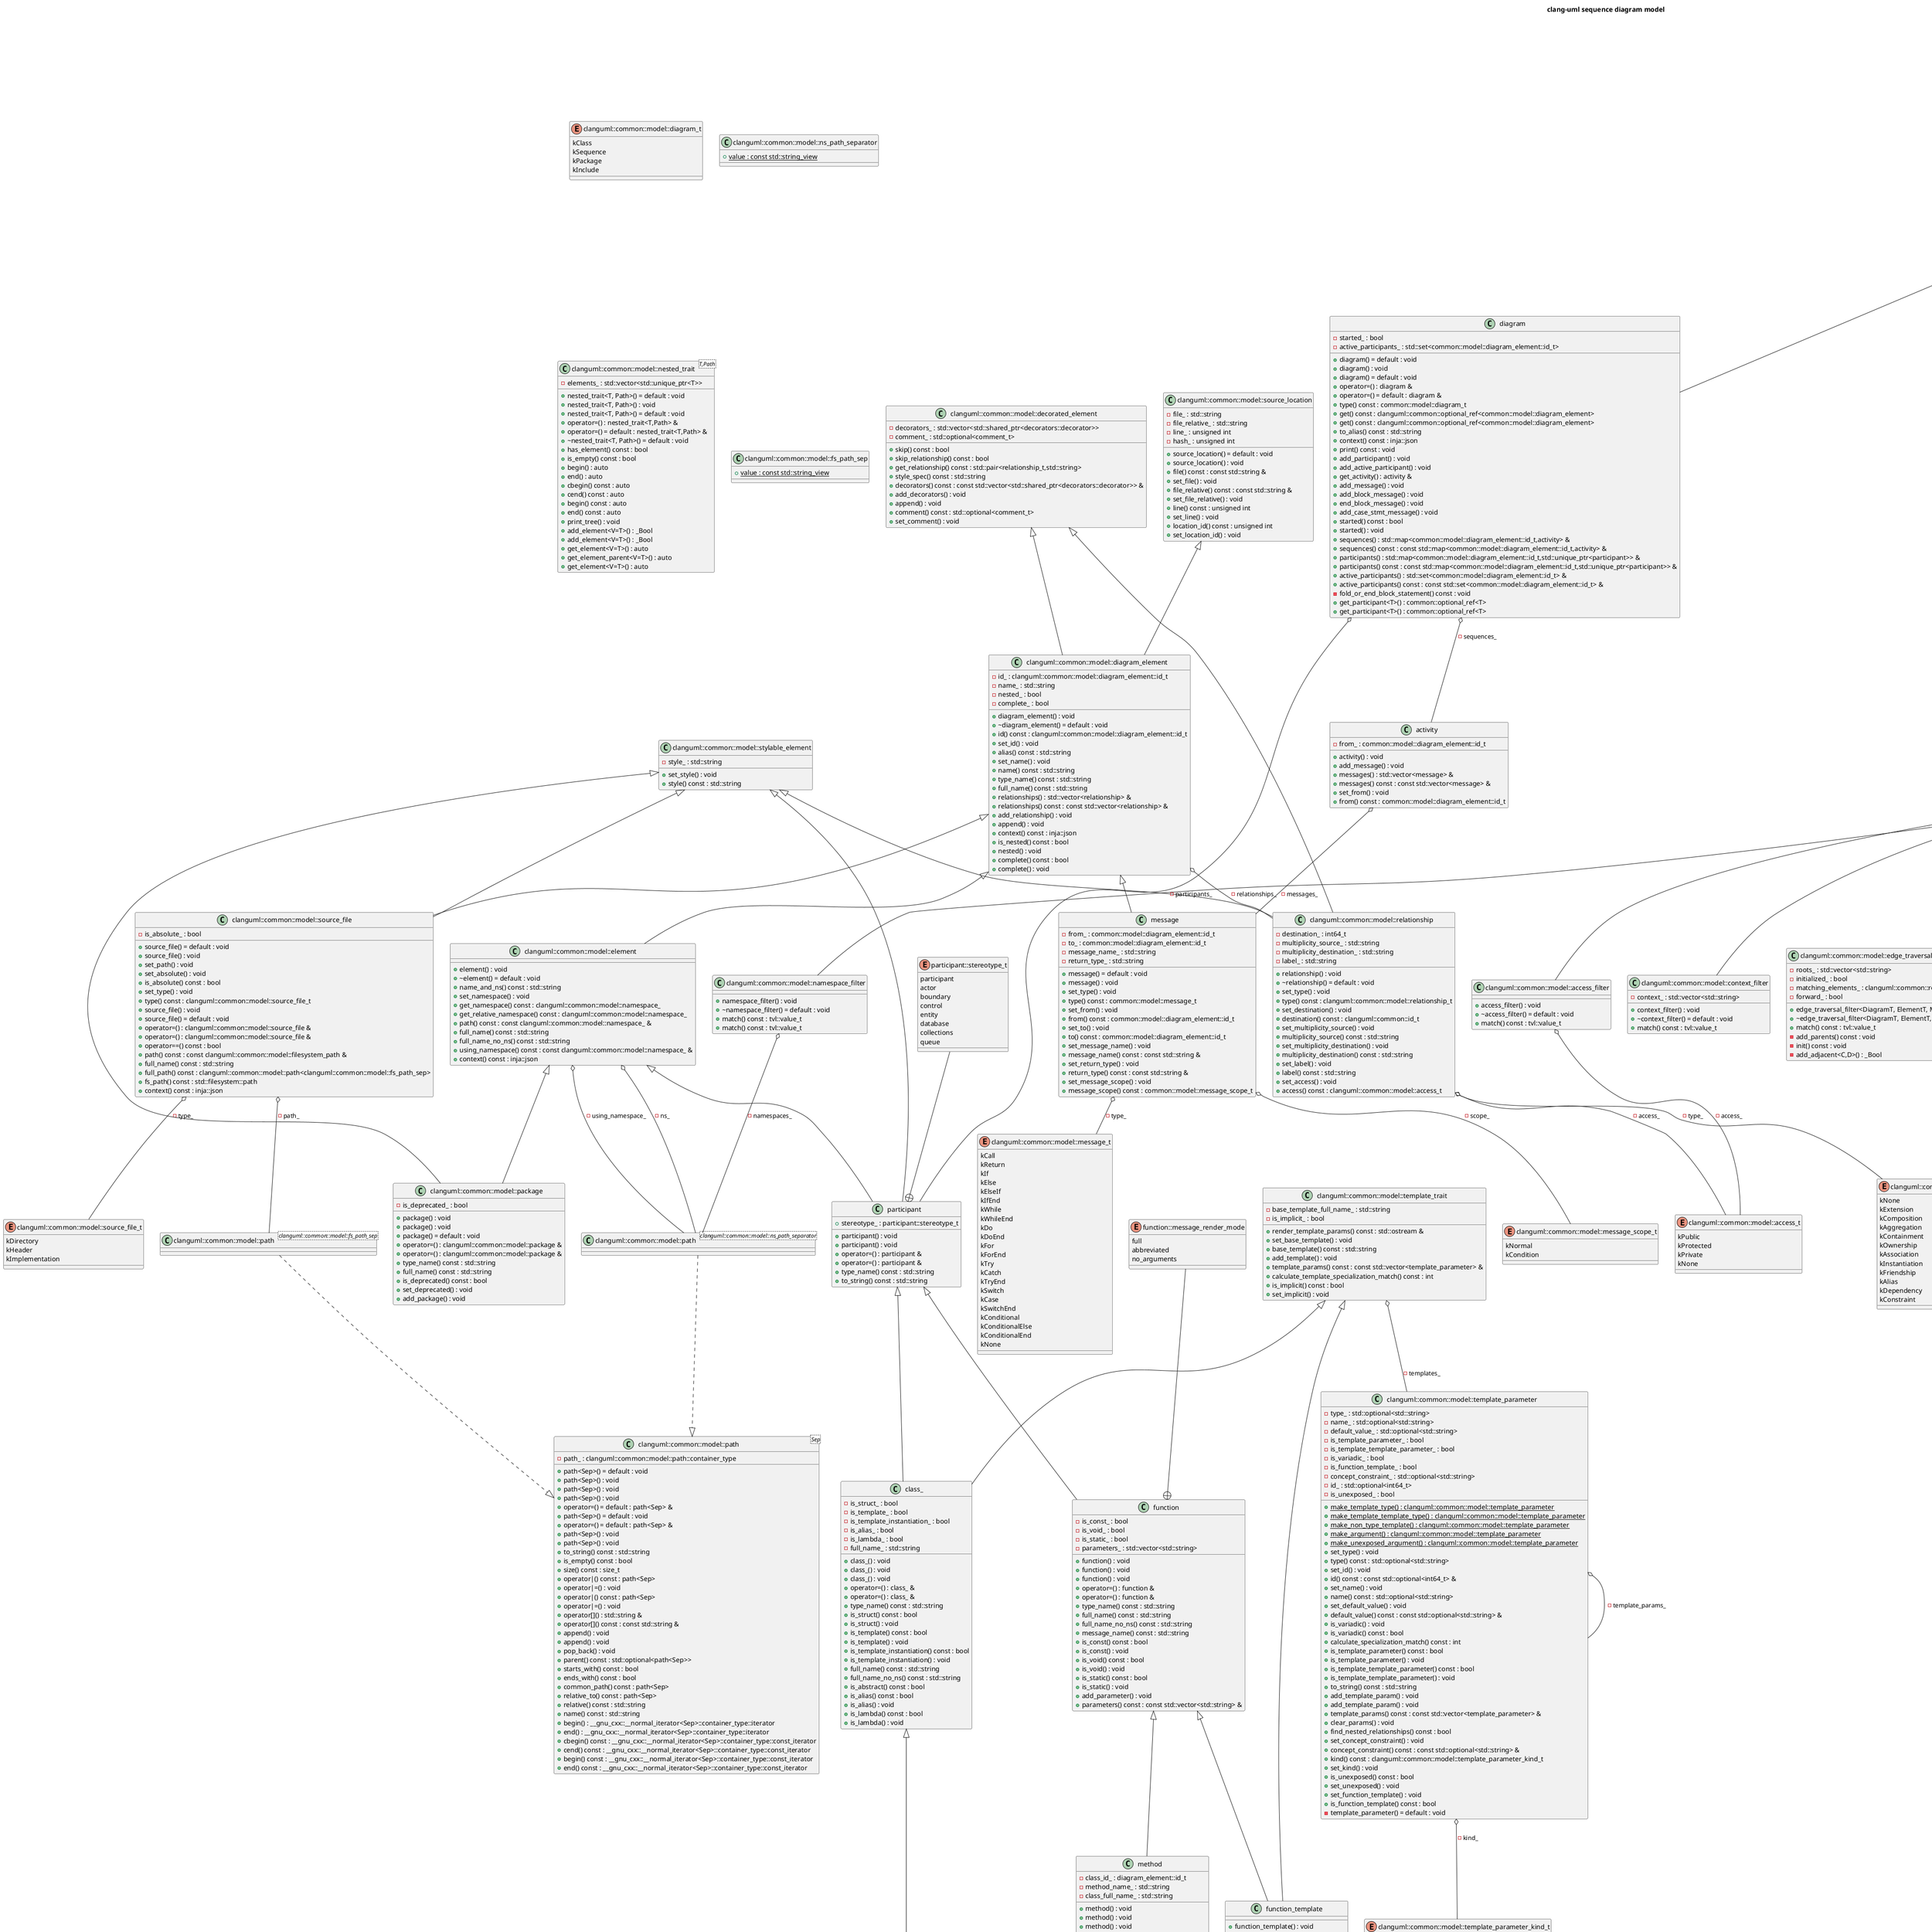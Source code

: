 @startuml
title clang-uml sequence diagram model
enum "clanguml::common::model::diagram_t" as C_0000911024010877522257
enum C_0000911024010877522257 [[https://github.com/bkryza/clang-uml/blob/b74bdab7857376d2095452368a8c88870b8ee2c5/src/common/model/enums.h#L24{diagram_t}]] {
kClass
kSequence
kPackage
kInclude
}
enum "clanguml::common::model::access_t" as C_0002077031342744882956
enum C_0002077031342744882956 [[https://github.com/bkryza/clang-uml/blob/b74bdab7857376d2095452368a8c88870b8ee2c5/src/common/model/enums.h#L26{access_t}]] {
kPublic
kProtected
kPrivate
kNone
}
enum "clanguml::common::model::relationship_t" as C_0000229140160180072950
enum C_0000229140160180072950 [[https://github.com/bkryza/clang-uml/blob/b74bdab7857376d2095452368a8c88870b8ee2c5/src/common/model/enums.h#L28{relationship_t}]] {
kNone
kExtension
kComposition
kAggregation
kContainment
kOwnership
kAssociation
kInstantiation
kFriendship
kAlias
kDependency
kConstraint
}
enum "clanguml::common::model::message_t" as C_0001623832985137466228
enum C_0001623832985137466228 [[https://github.com/bkryza/clang-uml/blob/b74bdab7857376d2095452368a8c88870b8ee2c5/src/common/model/enums.h#L44{message_t}]] {
kCall
kReturn
kIf
kElse
kElseIf
kIfEnd
kWhile
kWhileEnd
kDo
kDoEnd
kFor
kForEnd
kTry
kCatch
kTryEnd
kSwitch
kCase
kSwitchEnd
kConditional
kConditionalElse
kConditionalEnd
kNone
}
enum "clanguml::common::model::message_scope_t" as C_0000202859212831973510
enum C_0000202859212831973510 [[https://github.com/bkryza/clang-uml/blob/b74bdab7857376d2095452368a8c88870b8ee2c5/src/common/model/enums.h#L70{message_scope_t}]] {
kNormal
kCondition
}
class "clanguml::common::model::decorated_element" as C_0001117102382624673118
class C_0001117102382624673118 [[https://github.com/bkryza/clang-uml/blob/b74bdab7857376d2095452368a8c88870b8ee2c5/src/common/model/decorated_element.h#L37{decorated_element}]] {
+skip() const : bool
+skip_relationship() const : bool
+get_relationship() const : std::pair<relationship_t,std::string>
+style_spec() const : std::string
+decorators() const : const std::vector<std::shared_ptr<decorators::decorator>> &
+add_decorators() : void
+append() : void
+comment() const : std::optional<comment_t>
+set_comment() : void
-decorators_ : std::vector<std::shared_ptr<decorators::decorator>> [[[https://github.com/bkryza/clang-uml/blob/b74bdab7857376d2095452368a8c88870b8ee2c5/src/common/model/decorated_element.h#L60{decorators_}]]]
-comment_ : std::optional<comment_t> [[[https://github.com/bkryza/clang-uml/blob/b74bdab7857376d2095452368a8c88870b8ee2c5/src/common/model/decorated_element.h#L61{comment_}]]]
}
class "clanguml::common::model::stylable_element" as C_0002077846075979426940
class C_0002077846075979426940 [[https://github.com/bkryza/clang-uml/blob/b74bdab7857376d2095452368a8c88870b8ee2c5/src/common/model/stylable_element.h#L24{stylable_element}]] {
+set_style() : void
+style() const : std::string
-style_ : std::string [[[https://github.com/bkryza/clang-uml/blob/b74bdab7857376d2095452368a8c88870b8ee2c5/src/common/model/stylable_element.h#L30{style_}]]]
}
class "clanguml::common::model::relationship" as C_0002046336758797367926
class C_0002046336758797367926 [[https://github.com/bkryza/clang-uml/blob/b74bdab7857376d2095452368a8c88870b8ee2c5/src/common/model/relationship.h#L28{relationship}]] {
+relationship() : void
+~relationship() = default : void
+set_type() : void
+type() const : clanguml::common::model::relationship_t
+set_destination() : void
+destination() const : clanguml::common::id_t
+set_multiplicity_source() : void
+multiplicity_source() const : std::string
+set_multiplicity_destination() : void
+multiplicity_destination() const : std::string
+set_label() : void
+label() const : std::string
+set_access() : void
+access() const : clanguml::common::model::access_t
-destination_ : int64_t [[[https://github.com/bkryza/clang-uml/blob/b74bdab7857376d2095452368a8c88870b8ee2c5/src/common/model/relationship.h#L61{destination_}]]]
-multiplicity_source_ : std::string [[[https://github.com/bkryza/clang-uml/blob/b74bdab7857376d2095452368a8c88870b8ee2c5/src/common/model/relationship.h#L62{multiplicity_source_}]]]
-multiplicity_destination_ : std::string [[[https://github.com/bkryza/clang-uml/blob/b74bdab7857376d2095452368a8c88870b8ee2c5/src/common/model/relationship.h#L63{multiplicity_destination_}]]]
-label_ : std::string [[[https://github.com/bkryza/clang-uml/blob/b74bdab7857376d2095452368a8c88870b8ee2c5/src/common/model/relationship.h#L64{label_}]]]
}
class "clanguml::common::model::source_location" as C_0000895261582183440230
class C_0000895261582183440230 [[https://github.com/bkryza/clang-uml/blob/b74bdab7857376d2095452368a8c88870b8ee2c5/src/common/model/source_location.h#L25{source_location}]] {
+source_location() = default : void
+source_location() : void
+file() const : const std::string &
+set_file() : void
+file_relative() const : const std::string &
+set_file_relative() : void
+line() const : unsigned int
+set_line() : void
+location_id() const : unsigned int
+set_location_id() : void
-file_ : std::string [[[https://github.com/bkryza/clang-uml/blob/b74bdab7857376d2095452368a8c88870b8ee2c5/src/common/model/source_location.h#L52{file_}]]]
-file_relative_ : std::string [[[https://github.com/bkryza/clang-uml/blob/b74bdab7857376d2095452368a8c88870b8ee2c5/src/common/model/source_location.h#L53{file_relative_}]]]
-line_ : unsigned int [[[https://github.com/bkryza/clang-uml/blob/b74bdab7857376d2095452368a8c88870b8ee2c5/src/common/model/source_location.h#L54{line_}]]]
-hash_ : unsigned int [[[https://github.com/bkryza/clang-uml/blob/b74bdab7857376d2095452368a8c88870b8ee2c5/src/common/model/source_location.h#L55{hash_}]]]
}
class "clanguml::common::model::diagram_element" as C_0001073500714379115414
class C_0001073500714379115414 [[https://github.com/bkryza/clang-uml/blob/b74bdab7857376d2095452368a8c88870b8ee2c5/src/common/model/diagram_element.h#L34{diagram_element}]] {
+diagram_element() : void
+~diagram_element() = default : void
+id() const : clanguml::common::model::diagram_element::id_t
+set_id() : void
+alias() const : std::string
+set_name() : void
+name() const : std::string
+type_name() const : std::string
+full_name() const : std::string
+relationships() : std::vector<relationship> &
+relationships() const : const std::vector<relationship> &
+add_relationship() : void
+append() : void
+context() const : inja::json
+is_nested() const : bool
+nested() : void
+complete() const : bool
+complete() : void
-id_ : clanguml::common::model::diagram_element::id_t [[[https://github.com/bkryza/clang-uml/blob/b74bdab7857376d2095452368a8c88870b8ee2c5/src/common/model/diagram_element.h#L80{id_}]]]
-name_ : std::string [[[https://github.com/bkryza/clang-uml/blob/b74bdab7857376d2095452368a8c88870b8ee2c5/src/common/model/diagram_element.h#L81{name_}]]]
-nested_ : bool [[[https://github.com/bkryza/clang-uml/blob/b74bdab7857376d2095452368a8c88870b8ee2c5/src/common/model/diagram_element.h#L83{nested_}]]]
-complete_ : bool [[[https://github.com/bkryza/clang-uml/blob/b74bdab7857376d2095452368a8c88870b8ee2c5/src/common/model/diagram_element.h#L84{complete_}]]]
}
class "clanguml::common::model::path<Sep>" as C_0001932252426145029507
class C_0001932252426145029507 [[https://github.com/bkryza/clang-uml/blob/b74bdab7857376d2095452368a8c88870b8ee2c5/src/common/model/path.h#L28{path}]] {
+path<Sep>() = default : void
+path<Sep>() : void
+path<Sep>() : void
+path<Sep>() : void
+operator=() = default : path<Sep> &
+path<Sep>() = default : void
+operator=() = default : path<Sep> &
+path<Sep>() : void
+path<Sep>() : void
+to_string() const : std::string
+is_empty() const : bool
+size() const : size_t
+operator|() const : path<Sep>
+operator|=() : void
+operator|() const : path<Sep>
+operator|=() : void
+operator[]() : std::string &
+operator[]() const : const std::string &
+append() : void
+append() : void
+pop_back() : void
+parent() const : std::optional<path<Sep>>
+starts_with() const : bool
+ends_with() const : bool
+common_path() const : path<Sep>
+relative_to() const : path<Sep>
+relative() const : std::string
+name() const : std::string
+begin() : __gnu_cxx::__normal_iterator<Sep>::container_type::iterator
+end() : __gnu_cxx::__normal_iterator<Sep>::container_type::iterator
+cbegin() const : __gnu_cxx::__normal_iterator<Sep>::container_type::const_iterator
+cend() const : __gnu_cxx::__normal_iterator<Sep>::container_type::const_iterator
+begin() const : __gnu_cxx::__normal_iterator<Sep>::container_type::const_iterator
+end() const : __gnu_cxx::__normal_iterator<Sep>::container_type::const_iterator
-path_ : clanguml::common::model::path::container_type [[[https://github.com/bkryza/clang-uml/blob/b74bdab7857376d2095452368a8c88870b8ee2c5/src/common/model/path.h#L224{path_}]]]
}
class "clanguml::common::model::ns_path_separator" as C_0001331923285602672865
class C_0001331923285602672865 [[https://github.com/bkryza/clang-uml/blob/b74bdab7857376d2095452368a8c88870b8ee2c5/src/common/model/namespace.h#L28{ns_path_separator}]] {
{static} +value : const std::string_view [[[https://github.com/bkryza/clang-uml/blob/b74bdab7857376d2095452368a8c88870b8ee2c5/src/common/model/namespace.h#L29{value}]]]
}
class "clanguml::common::model::path<clanguml::common::model::ns_path_separator>" as C_0001618725806424907966
class C_0001618725806424907966 {
}
class "clanguml::common::model::element" as C_0002069520381434407937
class C_0002069520381434407937 [[https://github.com/bkryza/clang-uml/blob/b74bdab7857376d2095452368a8c88870b8ee2c5/src/common/model/element.h#L35{element}]] {
+element() : void
+~element() = default : void
+name_and_ns() const : std::string
+set_namespace() : void
+get_namespace() const : clanguml::common::model::namespace_
+get_relative_namespace() const : clanguml::common::model::namespace_
+path() const : const clanguml::common::model::namespace_ &
+full_name() const : std::string
+full_name_no_ns() const : std::string
+using_namespace() const : const clanguml::common::model::namespace_ &
+context() const : inja::json
}
enum "clanguml::common::model::template_parameter_kind_t" as C_0000362408953172993523
enum C_0000362408953172993523 [[https://github.com/bkryza/clang-uml/blob/b74bdab7857376d2095452368a8c88870b8ee2c5/src/common/model/template_parameter.h#L29{template_parameter_kind_t}]] {
template_type
template_template_type
non_type_template
argument
concept_constraint
}
class "clanguml::common::model::template_parameter" as C_0000178138562743079529
class C_0000178138562743079529 [[https://github.com/bkryza/clang-uml/blob/b74bdab7857376d2095452368a8c88870b8ee2c5/src/common/model/template_parameter.h#L45{template_parameter}]] {
{static} +make_template_type() : clanguml::common::model::template_parameter
{static} +make_template_template_type() : clanguml::common::model::template_parameter
{static} +make_non_type_template() : clanguml::common::model::template_parameter
{static} +make_argument() : clanguml::common::model::template_parameter
{static} +make_unexposed_argument() : clanguml::common::model::template_parameter
+set_type() : void
+type() const : std::optional<std::string>
+set_id() : void
+id() const : const std::optional<int64_t> &
+set_name() : void
+name() const : std::optional<std::string>
+set_default_value() : void
+default_value() const : const std::optional<std::string> &
+is_variadic() : void
+is_variadic() const : bool
+calculate_specialization_match() const : int
+is_template_parameter() const : bool
+is_template_parameter() : void
+is_template_template_parameter() const : bool
+is_template_template_parameter() : void
+to_string() const : std::string
+add_template_param() : void
+add_template_param() : void
+template_params() const : const std::vector<template_parameter> &
+clear_params() : void
+find_nested_relationships() const : bool
+set_concept_constraint() : void
+concept_constraint() const : const std::optional<std::string> &
+kind() const : clanguml::common::model::template_parameter_kind_t
+set_kind() : void
+is_unexposed() const : bool
+set_unexposed() : void
+set_function_template() : void
+is_function_template() const : bool
-template_parameter() = default : void
-type_ : std::optional<std::string> [[[https://github.com/bkryza/clang-uml/blob/b74bdab7857376d2095452368a8c88870b8ee2c5/src/common/model/template_parameter.h#L192{type_}]]]
-name_ : std::optional<std::string> [[[https://github.com/bkryza/clang-uml/blob/b74bdab7857376d2095452368a8c88870b8ee2c5/src/common/model/template_parameter.h#L195{name_}]]]
-default_value_ : std::optional<std::string> [[[https://github.com/bkryza/clang-uml/blob/b74bdab7857376d2095452368a8c88870b8ee2c5/src/common/model/template_parameter.h#L198{default_value_}]]]
-is_template_parameter_ : bool [[[https://github.com/bkryza/clang-uml/blob/b74bdab7857376d2095452368a8c88870b8ee2c5/src/common/model/template_parameter.h#L202{is_template_parameter_}]]]
-is_template_template_parameter_ : bool [[[https://github.com/bkryza/clang-uml/blob/b74bdab7857376d2095452368a8c88870b8ee2c5/src/common/model/template_parameter.h#L206{is_template_template_parameter_}]]]
-is_variadic_ : bool [[[https://github.com/bkryza/clang-uml/blob/b74bdab7857376d2095452368a8c88870b8ee2c5/src/common/model/template_parameter.h#L209{is_variadic_}]]]
-is_function_template_ : bool [[[https://github.com/bkryza/clang-uml/blob/b74bdab7857376d2095452368a8c88870b8ee2c5/src/common/model/template_parameter.h#L211{is_function_template_}]]]
-concept_constraint_ : std::optional<std::string> [[[https://github.com/bkryza/clang-uml/blob/b74bdab7857376d2095452368a8c88870b8ee2c5/src/common/model/template_parameter.h#L215{concept_constraint_}]]]
-id_ : std::optional<int64_t> [[[https://github.com/bkryza/clang-uml/blob/b74bdab7857376d2095452368a8c88870b8ee2c5/src/common/model/template_parameter.h#L221{id_}]]]
-is_unexposed_ : bool [[[https://github.com/bkryza/clang-uml/blob/b74bdab7857376d2095452368a8c88870b8ee2c5/src/common/model/template_parameter.h#L223{is_unexposed_}]]]
}
class "clanguml::common::model::template_trait" as C_0000464715462505216589
class C_0000464715462505216589 [[https://github.com/bkryza/clang-uml/blob/b74bdab7857376d2095452368a8c88870b8ee2c5/src/common/model/template_trait.h#L28{template_trait}]] {
+render_template_params() const : std::ostream &
+set_base_template() : void
+base_template() const : std::string
+add_template() : void
+template_params() const : const std::vector<template_parameter> &
+calculate_template_specialization_match() const : int
+is_implicit() const : bool
+set_implicit() : void
-base_template_full_name_ : std::string [[[https://github.com/bkryza/clang-uml/blob/b74bdab7857376d2095452368a8c88870b8ee2c5/src/common/model/template_trait.h#L50{base_template_full_name_}]]]
-is_implicit_ : bool [[[https://github.com/bkryza/clang-uml/blob/b74bdab7857376d2095452368a8c88870b8ee2c5/src/common/model/template_trait.h#L51{is_implicit_}]]]
}
class "clanguml::common::model::nested_trait<T,Path>" as C_0000891208748219309562
class C_0000891208748219309562 [[https://github.com/bkryza/clang-uml/blob/b74bdab7857376d2095452368a8c88870b8ee2c5/src/common/model/nested_trait.h#L28{nested_trait}]] {
+nested_trait<T, Path>() = default : void
+nested_trait<T, Path>() : void
+nested_trait<T, Path>() = default : void
+operator=() : nested_trait<T,Path> &
+operator=() = default : nested_trait<T,Path> &
+~nested_trait<T, Path>() = default : void
+has_element() const : bool
+is_empty() const : bool
+begin() : auto
+end() : auto
+cbegin() const : auto
+cend() const : auto
+begin() const : auto
+end() const : auto
+print_tree() : void
+add_element<V=T>() : _Bool
+add_element<V=T>() : _Bool
+get_element<V=T>() : auto
+get_element_parent<V=T>() : auto
+get_element<V=T>() : auto
-elements_ : std::vector<std::unique_ptr<T>> [[[https://github.com/bkryza/clang-uml/blob/b74bdab7857376d2095452368a8c88870b8ee2c5/src/common/model/nested_trait.h#L169{elements_}]]]
}
enum "clanguml::common::model::source_file_t" as C_0001490157860030300113
enum C_0001490157860030300113 [[https://github.com/bkryza/clang-uml/blob/b74bdab7857376d2095452368a8c88870b8ee2c5/src/common/model/source_file.h#L37{source_file_t}]] {
kDirectory
kHeader
kImplementation
}
class "clanguml::common::model::fs_path_sep" as C_0000640258162892495349
class C_0000640258162892495349 [[https://github.com/bkryza/clang-uml/blob/b74bdab7857376d2095452368a8c88870b8ee2c5/src/common/model/source_file.h#L41{fs_path_sep}]] {
{static} +value : const std::string_view [[[https://github.com/bkryza/clang-uml/blob/b74bdab7857376d2095452368a8c88870b8ee2c5/src/common/model/source_file.h#L45{value}]]]
}
class "clanguml::common::model::path<clanguml::common::model::fs_path_sep>" as C_0001035161069848456027
class C_0001035161069848456027 {
}
class "clanguml::common::model::source_file" as C_0000785714713072053129
class C_0000785714713072053129 [[https://github.com/bkryza/clang-uml/blob/b74bdab7857376d2095452368a8c88870b8ee2c5/src/common/model/source_file.h#L51{source_file}]] {
+source_file() = default : void
+source_file() : void
+set_path() : void
+set_absolute() : void
+is_absolute() const : bool
+set_type() : void
+type() const : clanguml::common::model::source_file_t
+source_file() : void
+source_file() = default : void
+operator=() : clanguml::common::model::source_file &
+operator=() : clanguml::common::model::source_file &
+operator==() const : bool
+path() const : const clanguml::common::model::filesystem_path &
+full_name() const : std::string
+full_path() const : clanguml::common::model::path<clanguml::common::model::fs_path_sep>
+fs_path() const : std::filesystem::path
+context() const : inja::json
-is_absolute_ : bool [[[https://github.com/bkryza/clang-uml/blob/b74bdab7857376d2095452368a8c88870b8ee2c5/src/common/model/source_file.h#L131{is_absolute_}]]]
}
abstract "clanguml::common::model::diagram" as C_0000197068985320835874
abstract C_0000197068985320835874 [[https://github.com/bkryza/clang-uml/blob/b74bdab7857376d2095452368a8c88870b8ee2c5/src/common/model/diagram.h#L34{diagram}]] {
+diagram() : void
+~diagram() : void
{abstract} +type() const = 0 : clanguml::common::model::diagram_t
{abstract} +get() const = 0 : clanguml::common::optional_ref<clanguml::common::model::diagram_element>
{abstract} +get() const = 0 : clanguml::common::optional_ref<clanguml::common::model::diagram_element>
+get_with_namespace() const : clanguml::common::optional_ref<clanguml::common::model::diagram_element>
+diagram() : void
+diagram() : void
+operator=() : clanguml::common::model::diagram &
+operator=() : clanguml::common::model::diagram &
+set_name() : void
+name() const : std::string
+set_filter() : void
+set_complete() : void
+complete() const : bool
+should_include() const : bool
+should_include() const : bool
+should_include() const : bool
+should_include() const : bool
+should_include() const : bool
+should_include() const : bool
+has_element() const : bool
+should_include() const : bool
{abstract} +context() const = 0 : inja::json
-name_ : std::string [[[https://github.com/bkryza/clang-uml/blob/b74bdab7857376d2095452368a8c88870b8ee2c5/src/common/model/diagram.h#L85{name_}]]]
-complete_ : bool [[[https://github.com/bkryza/clang-uml/blob/b74bdab7857376d2095452368a8c88870b8ee2c5/src/common/model/diagram.h#L87{complete_}]]]
}
class "clanguml::common::model::diagram_filter" as C_0002054140694270036745
class C_0002054140694270036745 [[https://github.com/bkryza/clang-uml/blob/b74bdab7857376d2095452368a8c88870b8ee2c5/src/common/model/diagram.h#L30{diagram_filter}]] {
+diagram_filter() : void
+add_inclusive_filter() : void
+add_exclusive_filter() : void
+should_include() const : bool
-init_filters() : void
+should_include<T>() : _Bool
}
class "clanguml::common::model::package" as C_0002143286684830686854
class C_0002143286684830686854 [[https://github.com/bkryza/clang-uml/blob/b74bdab7857376d2095452368a8c88870b8ee2c5/src/common/model/package.h#L34{package}]] {
+package() : void
+package() : void
+package() = default : void
+operator=() : clanguml::common::model::package &
+operator=() : clanguml::common::model::package &
+type_name() const : std::string
+full_name() const : std::string
+is_deprecated() const : bool
+set_deprecated() : void
+add_package() : void
-is_deprecated_ : bool [[[https://github.com/bkryza/clang-uml/blob/b74bdab7857376d2095452368a8c88870b8ee2c5/src/common/model/package.h#L56{is_deprecated_}]]]
}
enum "clanguml::common::model::filter_t" as C_0001931666600378768700
enum C_0001931666600378768700 [[https://github.com/bkryza/clang-uml/blob/b74bdab7857376d2095452368a8c88870b8ee2c5/src/common/model/diagram_filter.h#L37{filter_t}]] {
kInclusive
kExclusive
}
class "clanguml::common::model::filter_visitor" as C_0000469458052685692314
class C_0000469458052685692314 [[https://github.com/bkryza/clang-uml/blob/b74bdab7857376d2095452368a8c88870b8ee2c5/src/common/model/diagram_filter.h#L57{filter_visitor}]] {
+filter_visitor() : void
+~filter_visitor() = default : void
+match() const : tvl::value_t
+match() const : tvl::value_t
+match() const : tvl::value_t
+match() const : tvl::value_t
+match() const : tvl::value_t
+match() const : tvl::value_t
+is_inclusive() const : bool
+is_exclusive() const : bool
+type() const : clanguml::common::model::filter_t
}
class "clanguml::common::model::anyof_filter" as C_0000605829206649563575
class C_0000605829206649563575 [[https://github.com/bkryza/clang-uml/blob/b74bdab7857376d2095452368a8c88870b8ee2c5/src/common/model/diagram_filter.h#L90{anyof_filter}]] {
+anyof_filter() : void
+~anyof_filter() = default : void
+match() const : tvl::value_t
+match() const : tvl::value_t
}
class "clanguml::common::model::namespace_filter" as C_0001816240256470820189
class C_0001816240256470820189 [[https://github.com/bkryza/clang-uml/blob/b74bdab7857376d2095452368a8c88870b8ee2c5/src/common/model/diagram_filter.h#L106{namespace_filter}]] {
+namespace_filter() : void
+~namespace_filter() = default : void
+match() const : tvl::value_t
+match() const : tvl::value_t
}
class "clanguml::common::model::element_filter" as C_0000690341236618660423
class C_0000690341236618660423 [[https://github.com/bkryza/clang-uml/blob/b74bdab7857376d2095452368a8c88870b8ee2c5/src/common/model/diagram_filter.h#L119{element_filter}]] {
+element_filter() : void
+~element_filter() = default : void
+match() const : tvl::value_t
-elements_ : std::vector<std::string> [[[https://github.com/bkryza/clang-uml/blob/b74bdab7857376d2095452368a8c88870b8ee2c5/src/common/model/diagram_filter.h#L127{elements_}]]]
}
class "clanguml::common::model::subclass_filter" as C_0001389919526184251760
class C_0001389919526184251760 [[https://github.com/bkryza/clang-uml/blob/b74bdab7857376d2095452368a8c88870b8ee2c5/src/common/model/diagram_filter.h#L130{subclass_filter}]] {
+subclass_filter() : void
+~subclass_filter() = default : void
+match() const : tvl::value_t
-roots_ : std::vector<std::string> [[[https://github.com/bkryza/clang-uml/blob/b74bdab7857376d2095452368a8c88870b8ee2c5/src/common/model/diagram_filter.h#L138{roots_}]]]
}
class "clanguml::common::model::parents_filter" as C_0001773753487119877542
class C_0001773753487119877542 [[https://github.com/bkryza/clang-uml/blob/b74bdab7857376d2095452368a8c88870b8ee2c5/src/common/model/diagram_filter.h#L141{parents_filter}]] {
+parents_filter() : void
+~parents_filter() = default : void
+match() const : tvl::value_t
-children_ : std::vector<std::string> [[[https://github.com/bkryza/clang-uml/blob/b74bdab7857376d2095452368a8c88870b8ee2c5/src/common/model/diagram_filter.h#L149{children_}]]]
}
class "clanguml::common::model::edge_traversal_filter<DiagramT,ElementT,MatchOverrideT=common::model::element>" as C_0001979873989333693911
class C_0001979873989333693911 [[https://github.com/bkryza/clang-uml/blob/b74bdab7857376d2095452368a8c88870b8ee2c5/src/common/model/diagram_filter.h#L154{edge_traversal_filter}]] {
+edge_traversal_filter<DiagramT, ElementT, MatchOverrideT>() : void
+~edge_traversal_filter<DiagramT, ElementT, MatchOverrideT>() = default : void
+match() const : tvl::value_t
-add_parents() const : void
-init() const : void
-add_adjacent<C,D>() : _Bool
-roots_ : std::vector<std::string> [[[https://github.com/bkryza/clang-uml/blob/b74bdab7857376d2095452368a8c88870b8ee2c5/src/common/model/diagram_filter.h#L287{roots_}]]]
-initialized_ : bool [[[https://github.com/bkryza/clang-uml/blob/b74bdab7857376d2095452368a8c88870b8ee2c5/src/common/model/diagram_filter.h#L289{initialized_}]]]
-matching_elements_ : clanguml::common::reference_set<ElementT> [[[https://github.com/bkryza/clang-uml/blob/b74bdab7857376d2095452368a8c88870b8ee2c5/src/common/model/diagram_filter.h#L290{matching_elements_}]]]
-forward_ : bool [[[https://github.com/bkryza/clang-uml/blob/b74bdab7857376d2095452368a8c88870b8ee2c5/src/common/model/diagram_filter.h#L291{forward_}]]]
}
class "clanguml::common::model::relationship_filter" as C_0001195713008101262477
class C_0001195713008101262477 [[https://github.com/bkryza/clang-uml/blob/b74bdab7857376d2095452368a8c88870b8ee2c5/src/common/model/diagram_filter.h#L294{relationship_filter}]] {
+relationship_filter() : void
+~relationship_filter() = default : void
+match() const : tvl::value_t
}
class "clanguml::common::model::access_filter" as C_0001098184343448999590
class C_0001098184343448999590 [[https://github.com/bkryza/clang-uml/blob/b74bdab7857376d2095452368a8c88870b8ee2c5/src/common/model/diagram_filter.h#L307{access_filter}]] {
+access_filter() : void
+~access_filter() = default : void
+match() const : tvl::value_t
}
class "clanguml::common::model::context_filter" as C_0002078668697238559556
class C_0002078668697238559556 [[https://github.com/bkryza/clang-uml/blob/b74bdab7857376d2095452368a8c88870b8ee2c5/src/common/model/diagram_filter.h#L318{context_filter}]] {
+context_filter() : void
+~context_filter() = default : void
+match() const : tvl::value_t
-context_ : std::vector<std::string> [[[https://github.com/bkryza/clang-uml/blob/b74bdab7857376d2095452368a8c88870b8ee2c5/src/common/model/diagram_filter.h#L326{context_}]]]
}
class "clanguml::common::model::paths_filter" as C_0000831536458766184760
class C_0000831536458766184760 [[https://github.com/bkryza/clang-uml/blob/b74bdab7857376d2095452368a8c88870b8ee2c5/src/common/model/diagram_filter.h#L329{paths_filter}]] {
+paths_filter() : void
+~paths_filter() = default : void
+match() const : tvl::value_t
+match() const : tvl::value_t
-paths_ : std::vector<std::filesystem::path> [[[https://github.com/bkryza/clang-uml/blob/b74bdab7857376d2095452368a8c88870b8ee2c5/src/common/model/diagram_filter.h#L342{paths_}]]]
-root_ : std::filesystem::path [[[https://github.com/bkryza/clang-uml/blob/b74bdab7857376d2095452368a8c88870b8ee2c5/src/common/model/diagram_filter.h#L343{root_}]]]
}
class "participant" as C_0001400215772842495226
class C_0001400215772842495226 [[https://github.com/bkryza/clang-uml/blob/b74bdab7857376d2095452368a8c88870b8ee2c5/src/sequence_diagram/model/participant.h#L31{participant}]] {
+participant() : void
+participant() : void
+operator=() : participant &
+operator=() : participant &
+type_name() const : std::string
+to_string() const : std::string
+stereotype_ : participant::stereotype_t [[[https://github.com/bkryza/clang-uml/blob/b74bdab7857376d2095452368a8c88870b8ee2c5/src/sequence_diagram/model/participant.h#L55{stereotype_}]]]
}
enum "participant::stereotype_t" as C_0001483671267820004141
enum C_0001483671267820004141 [[https://github.com/bkryza/clang-uml/blob/b74bdab7857376d2095452368a8c88870b8ee2c5/src/sequence_diagram/model/participant.h#L33{participant##stereotype_t}]] {
participant
actor
boundary
control
entity
database
collections
queue
}
class "class_" as C_0000885514871619471610
class C_0000885514871619471610 [[https://github.com/bkryza/clang-uml/blob/b74bdab7857376d2095452368a8c88870b8ee2c5/src/sequence_diagram/model/participant.h#L58{class_}]] {
+class_() : void
+class_() : void
+class_() : void
+operator=() : class_ &
+operator=() : class_ &
+type_name() const : std::string
+is_struct() const : bool
+is_struct() : void
+is_template() const : bool
+is_template() : void
+is_template_instantiation() const : bool
+is_template_instantiation() : void
+full_name() const : std::string
+full_name_no_ns() const : std::string
+is_abstract() const : bool
+is_alias() const : bool
+is_alias() : void
+is_lambda() const : bool
+is_lambda() : void
-is_struct_ : bool [[[https://github.com/bkryza/clang-uml/blob/b74bdab7857376d2095452368a8c88870b8ee2c5/src/sequence_diagram/model/participant.h#L95{is_struct_}]]]
-is_template_ : bool [[[https://github.com/bkryza/clang-uml/blob/b74bdab7857376d2095452368a8c88870b8ee2c5/src/sequence_diagram/model/participant.h#L96{is_template_}]]]
-is_template_instantiation_ : bool [[[https://github.com/bkryza/clang-uml/blob/b74bdab7857376d2095452368a8c88870b8ee2c5/src/sequence_diagram/model/participant.h#L97{is_template_instantiation_}]]]
-is_alias_ : bool [[[https://github.com/bkryza/clang-uml/blob/b74bdab7857376d2095452368a8c88870b8ee2c5/src/sequence_diagram/model/participant.h#L98{is_alias_}]]]
-is_lambda_ : bool [[[https://github.com/bkryza/clang-uml/blob/b74bdab7857376d2095452368a8c88870b8ee2c5/src/sequence_diagram/model/participant.h#L99{is_lambda_}]]]
-full_name_ : std::string [[[https://github.com/bkryza/clang-uml/blob/b74bdab7857376d2095452368a8c88870b8ee2c5/src/sequence_diagram/model/participant.h#L101{full_name_}]]]
}
class "lambda" as C_0001701531547288995691
class C_0001701531547288995691 [[https://github.com/bkryza/clang-uml/blob/b74bdab7857376d2095452368a8c88870b8ee2c5/src/sequence_diagram/model/participant.h#L104{lambda}]] {
+type_name() const : std::string
}
class "function" as C_0000232638456031681828
class C_0000232638456031681828 [[https://github.com/bkryza/clang-uml/blob/b74bdab7857376d2095452368a8c88870b8ee2c5/src/sequence_diagram/model/participant.h#L110{function}]] {
+function() : void
+function() : void
+function() : void
+operator=() : function &
+operator=() : function &
+type_name() const : std::string
+full_name() const : std::string
+full_name_no_ns() const : std::string
+message_name() const : std::string
+is_const() const : bool
+is_const() : void
+is_void() const : bool
+is_void() : void
+is_static() const : bool
+is_static() : void
+add_parameter() : void
+parameters() const : const std::vector<std::string> &
-is_const_ : bool [[[https://github.com/bkryza/clang-uml/blob/b74bdab7857376d2095452368a8c88870b8ee2c5/src/sequence_diagram/model/participant.h#L145{is_const_}]]]
-is_void_ : bool [[[https://github.com/bkryza/clang-uml/blob/b74bdab7857376d2095452368a8c88870b8ee2c5/src/sequence_diagram/model/participant.h#L146{is_void_}]]]
-is_static_ : bool [[[https://github.com/bkryza/clang-uml/blob/b74bdab7857376d2095452368a8c88870b8ee2c5/src/sequence_diagram/model/participant.h#L147{is_static_}]]]
-parameters_ : std::vector<std::string> [[[https://github.com/bkryza/clang-uml/blob/b74bdab7857376d2095452368a8c88870b8ee2c5/src/sequence_diagram/model/participant.h#L148{parameters_}]]]
}
enum "function::message_render_mode" as C_0001521646084824511527
enum C_0001521646084824511527 [[https://github.com/bkryza/clang-uml/blob/b74bdab7857376d2095452368a8c88870b8ee2c5/src/sequence_diagram/model/participant.h#L111{function##message_render_mode}]] {
full
abbreviated
no_arguments
}
class "method" as C_0000817665972547784504
class C_0000817665972547784504 [[https://github.com/bkryza/clang-uml/blob/b74bdab7857376d2095452368a8c88870b8ee2c5/src/sequence_diagram/model/participant.h#L151{method}]] {
+method() : void
+method() : void
+method() : void
+operator=() : method &
+operator=() : method &
+type_name() const : std::string
+method_name() const : std::string
+alias() const : std::string
+set_method_name() : void
+set_class_id() : void
+set_class_full_name() : void
+class_full_name() const : const auto &
+full_name() const : std::string
+message_name() const : std::string
+class_id() const : diagram_element::id_t
+to_string() const : std::string
-class_id_ : diagram_element::id_t [[[https://github.com/bkryza/clang-uml/blob/b74bdab7857376d2095452368a8c88870b8ee2c5/src/sequence_diagram/model/participant.h#L182{class_id_}]]]
-method_name_ : std::string [[[https://github.com/bkryza/clang-uml/blob/b74bdab7857376d2095452368a8c88870b8ee2c5/src/sequence_diagram/model/participant.h#L183{method_name_}]]]
-class_full_name_ : std::string [[[https://github.com/bkryza/clang-uml/blob/b74bdab7857376d2095452368a8c88870b8ee2c5/src/sequence_diagram/model/participant.h#L184{class_full_name_}]]]
}
class "function_template" as C_0002280191967493310558
class C_0002280191967493310558 [[https://github.com/bkryza/clang-uml/blob/b74bdab7857376d2095452368a8c88870b8ee2c5/src/sequence_diagram/model/participant.h#L187{function_template}]] {
+function_template() : void
+function_template() : void
+function_template() : void
+operator=() : function_template &
+operator=() : function_template &
+type_name() const : std::string
+full_name() const : std::string
+full_name_no_ns() const : std::string
+message_name() const : std::string
}
class "message" as C_0002228653068706235818
class C_0002228653068706235818 [[https://github.com/bkryza/clang-uml/blob/b74bdab7857376d2095452368a8c88870b8ee2c5/src/sequence_diagram/model/message.h#L28{message}]] {
+message() = default : void
+message() : void
+set_type() : void
+type() const : common::model::message_t
+set_from() : void
+from() const : common::model::diagram_element::id_t
+set_to() : void
+to() const : common::model::diagram_element::id_t
+set_message_name() : void
+message_name() const : const std::string &
+set_return_type() : void
+return_type() const : const std::string &
+set_message_scope() : void
+message_scope() const : common::model::message_scope_t
-from_ : common::model::diagram_element::id_t [[[https://github.com/bkryza/clang-uml/blob/b74bdab7857376d2095452368a8c88870b8ee2c5/src/sequence_diagram/model/message.h#L56{from_}]]]
-to_ : common::model::diagram_element::id_t [[[https://github.com/bkryza/clang-uml/blob/b74bdab7857376d2095452368a8c88870b8ee2c5/src/sequence_diagram/model/message.h#L58{to_}]]]
-message_name_ : std::string [[[https://github.com/bkryza/clang-uml/blob/b74bdab7857376d2095452368a8c88870b8ee2c5/src/sequence_diagram/model/message.h#L65{message_name_}]]]
-return_type_ : std::string [[[https://github.com/bkryza/clang-uml/blob/b74bdab7857376d2095452368a8c88870b8ee2c5/src/sequence_diagram/model/message.h#L67{return_type_}]]]
}
class "activity" as C_0000460030520790196523
class C_0000460030520790196523 [[https://github.com/bkryza/clang-uml/blob/b74bdab7857376d2095452368a8c88870b8ee2c5/src/sequence_diagram/model/activity.h#L28{activity}]] {
+activity() : void
+add_message() : void
+messages() : std::vector<message> &
+messages() const : const std::vector<message> &
+set_from() : void
+from() const : common::model::diagram_element::id_t
-from_ : common::model::diagram_element::id_t [[[https://github.com/bkryza/clang-uml/blob/b74bdab7857376d2095452368a8c88870b8ee2c5/src/sequence_diagram/model/activity.h#L43{from_}]]]
}
class "diagram" as C_0000924044572035510976
class C_0000924044572035510976 [[https://github.com/bkryza/clang-uml/blob/b74bdab7857376d2095452368a8c88870b8ee2c5/src/sequence_diagram/model/diagram.h#L30{diagram}]] {
+diagram() = default : void
+diagram() : void
+diagram() = default : void
+operator=() : diagram &
+operator=() = default : diagram &
+type() const : common::model::diagram_t
+get() const : clanguml::common::optional_ref<common::model::diagram_element>
+get() const : clanguml::common::optional_ref<common::model::diagram_element>
+to_alias() const : std::string
+context() const : inja::json
+print() const : void
+add_participant() : void
+add_active_participant() : void
+get_activity() : activity &
+add_message() : void
+add_block_message() : void
+end_block_message() : void
+add_case_stmt_message() : void
+started() const : bool
+started() : void
+sequences() : std::map<common::model::diagram_element::id_t,activity> &
+sequences() const : const std::map<common::model::diagram_element::id_t,activity> &
+participants() : std::map<common::model::diagram_element::id_t,std::unique_ptr<participant>> &
+participants() const : const std::map<common::model::diagram_element::id_t,std::unique_ptr<participant>> &
+active_participants() : std::set<common::model::diagram_element::id_t> &
+active_participants() const : const std::set<common::model::diagram_element::id_t> &
-fold_or_end_block_statement() const : void
+get_participant<T>() : common::optional_ref<T>
+get_participant<T>() : common::optional_ref<T>
-started_ : bool [[[https://github.com/bkryza/clang-uml/blob/b74bdab7857376d2095452368a8c88870b8ee2c5/src/sequence_diagram/model/diagram.h#L133{started_}]]]
-active_participants_ : std::set<common::model::diagram_element::id_t> [[[https://github.com/bkryza/clang-uml/blob/b74bdab7857376d2095452368a8c88870b8ee2c5/src/sequence_diagram/model/diagram.h#L140{active_participants_}]]]
}
C_0002046336758797367926 o-- C_0000229140160180072950 : -type_
C_0002046336758797367926 o-- C_0002077031342744882956 : -access_
C_0001117102382624673118 <|-- C_0002046336758797367926
C_0002077846075979426940 <|-- C_0002046336758797367926
C_0001073500714379115414 o-- C_0002046336758797367926 : -relationships_
C_0001117102382624673118 <|-- C_0001073500714379115414
C_0000895261582183440230 <|-- C_0001073500714379115414
C_0001618725806424907966 ..|> C_0001932252426145029507
C_0002069520381434407937 o-- C_0001618725806424907966 : -ns_
C_0002069520381434407937 o-- C_0001618725806424907966 : -using_namespace_
C_0001073500714379115414 <|-- C_0002069520381434407937
C_0000178138562743079529 o-- C_0000362408953172993523 : -kind_
C_0000178138562743079529 o-- C_0000178138562743079529 : -template_params_
C_0000464715462505216589 o-- C_0000178138562743079529 : -templates_
C_0001035161069848456027 ..|> C_0001932252426145029507
C_0000785714713072053129 o-- C_0001035161069848456027 : -path_
C_0000785714713072053129 o-- C_0001490157860030300113 : -type_
C_0001073500714379115414 <|-- C_0000785714713072053129
C_0002077846075979426940 <|-- C_0000785714713072053129
C_0000197068985320835874 o-- C_0002054140694270036745 : -filter_
C_0002054140694270036745 o-- C_0000469458052685692314 : -inclusive_
C_0002054140694270036745 o-- C_0000469458052685692314 : -exclusive_
C_0002054140694270036745 --> C_0000197068985320835874 : -diagram_
C_0002069520381434407937 <|-- C_0002143286684830686854
C_0002077846075979426940 <|-- C_0002143286684830686854
C_0000469458052685692314 o-- C_0001931666600378768700 : -type_
C_0000605829206649563575 o-- C_0000469458052685692314 : -filters_
C_0000469458052685692314 <|-- C_0000605829206649563575
C_0001816240256470820189 o-- C_0001618725806424907966 : -namespaces_
C_0000469458052685692314 <|-- C_0001816240256470820189
C_0000469458052685692314 <|-- C_0000690341236618660423
C_0000469458052685692314 <|-- C_0001389919526184251760
C_0000469458052685692314 <|-- C_0001773753487119877542
C_0001979873989333693911 o-- C_0000229140160180072950 : -relationship_
C_0000469458052685692314 <|-- C_0001979873989333693911
C_0001195713008101262477 o-- C_0000229140160180072950 : -relationships_
C_0000469458052685692314 <|-- C_0001195713008101262477
C_0001098184343448999590 o-- C_0002077031342744882956 : -access_
C_0000469458052685692314 <|-- C_0001098184343448999590
C_0000469458052685692314 <|-- C_0002078668697238559556
C_0000469458052685692314 <|-- C_0000831536458766184760
C_0002069520381434407937 <|-- C_0001400215772842495226
C_0002077846075979426940 <|-- C_0001400215772842495226
C_0001483671267820004141 --+ C_0001400215772842495226
C_0001400215772842495226 <|-- C_0000885514871619471610
C_0000464715462505216589 <|-- C_0000885514871619471610
C_0000885514871619471610 <|-- C_0001701531547288995691
C_0001400215772842495226 <|-- C_0000232638456031681828
C_0001521646084824511527 --+ C_0000232638456031681828
C_0000232638456031681828 <|-- C_0000817665972547784504
C_0000232638456031681828 <|-- C_0002280191967493310558
C_0000464715462505216589 <|-- C_0002280191967493310558
C_0002228653068706235818 o-- C_0001623832985137466228 : -type_
C_0002228653068706235818 o-- C_0000202859212831973510 : -scope_
C_0001073500714379115414 <|-- C_0002228653068706235818
C_0000460030520790196523 o-- C_0002228653068706235818 : -messages_
C_0000924044572035510976 o-- C_0000460030520790196523 : -sequences_
C_0000924044572035510976 o-- C_0001400215772842495226 : -participants_
C_0000197068985320835874 <|-- C_0000924044572035510976

'Generated with clang-uml, version 0.3.4-2-gc91fe43
'LLVM version Ubuntu clang version 15.0.6
@enduml
